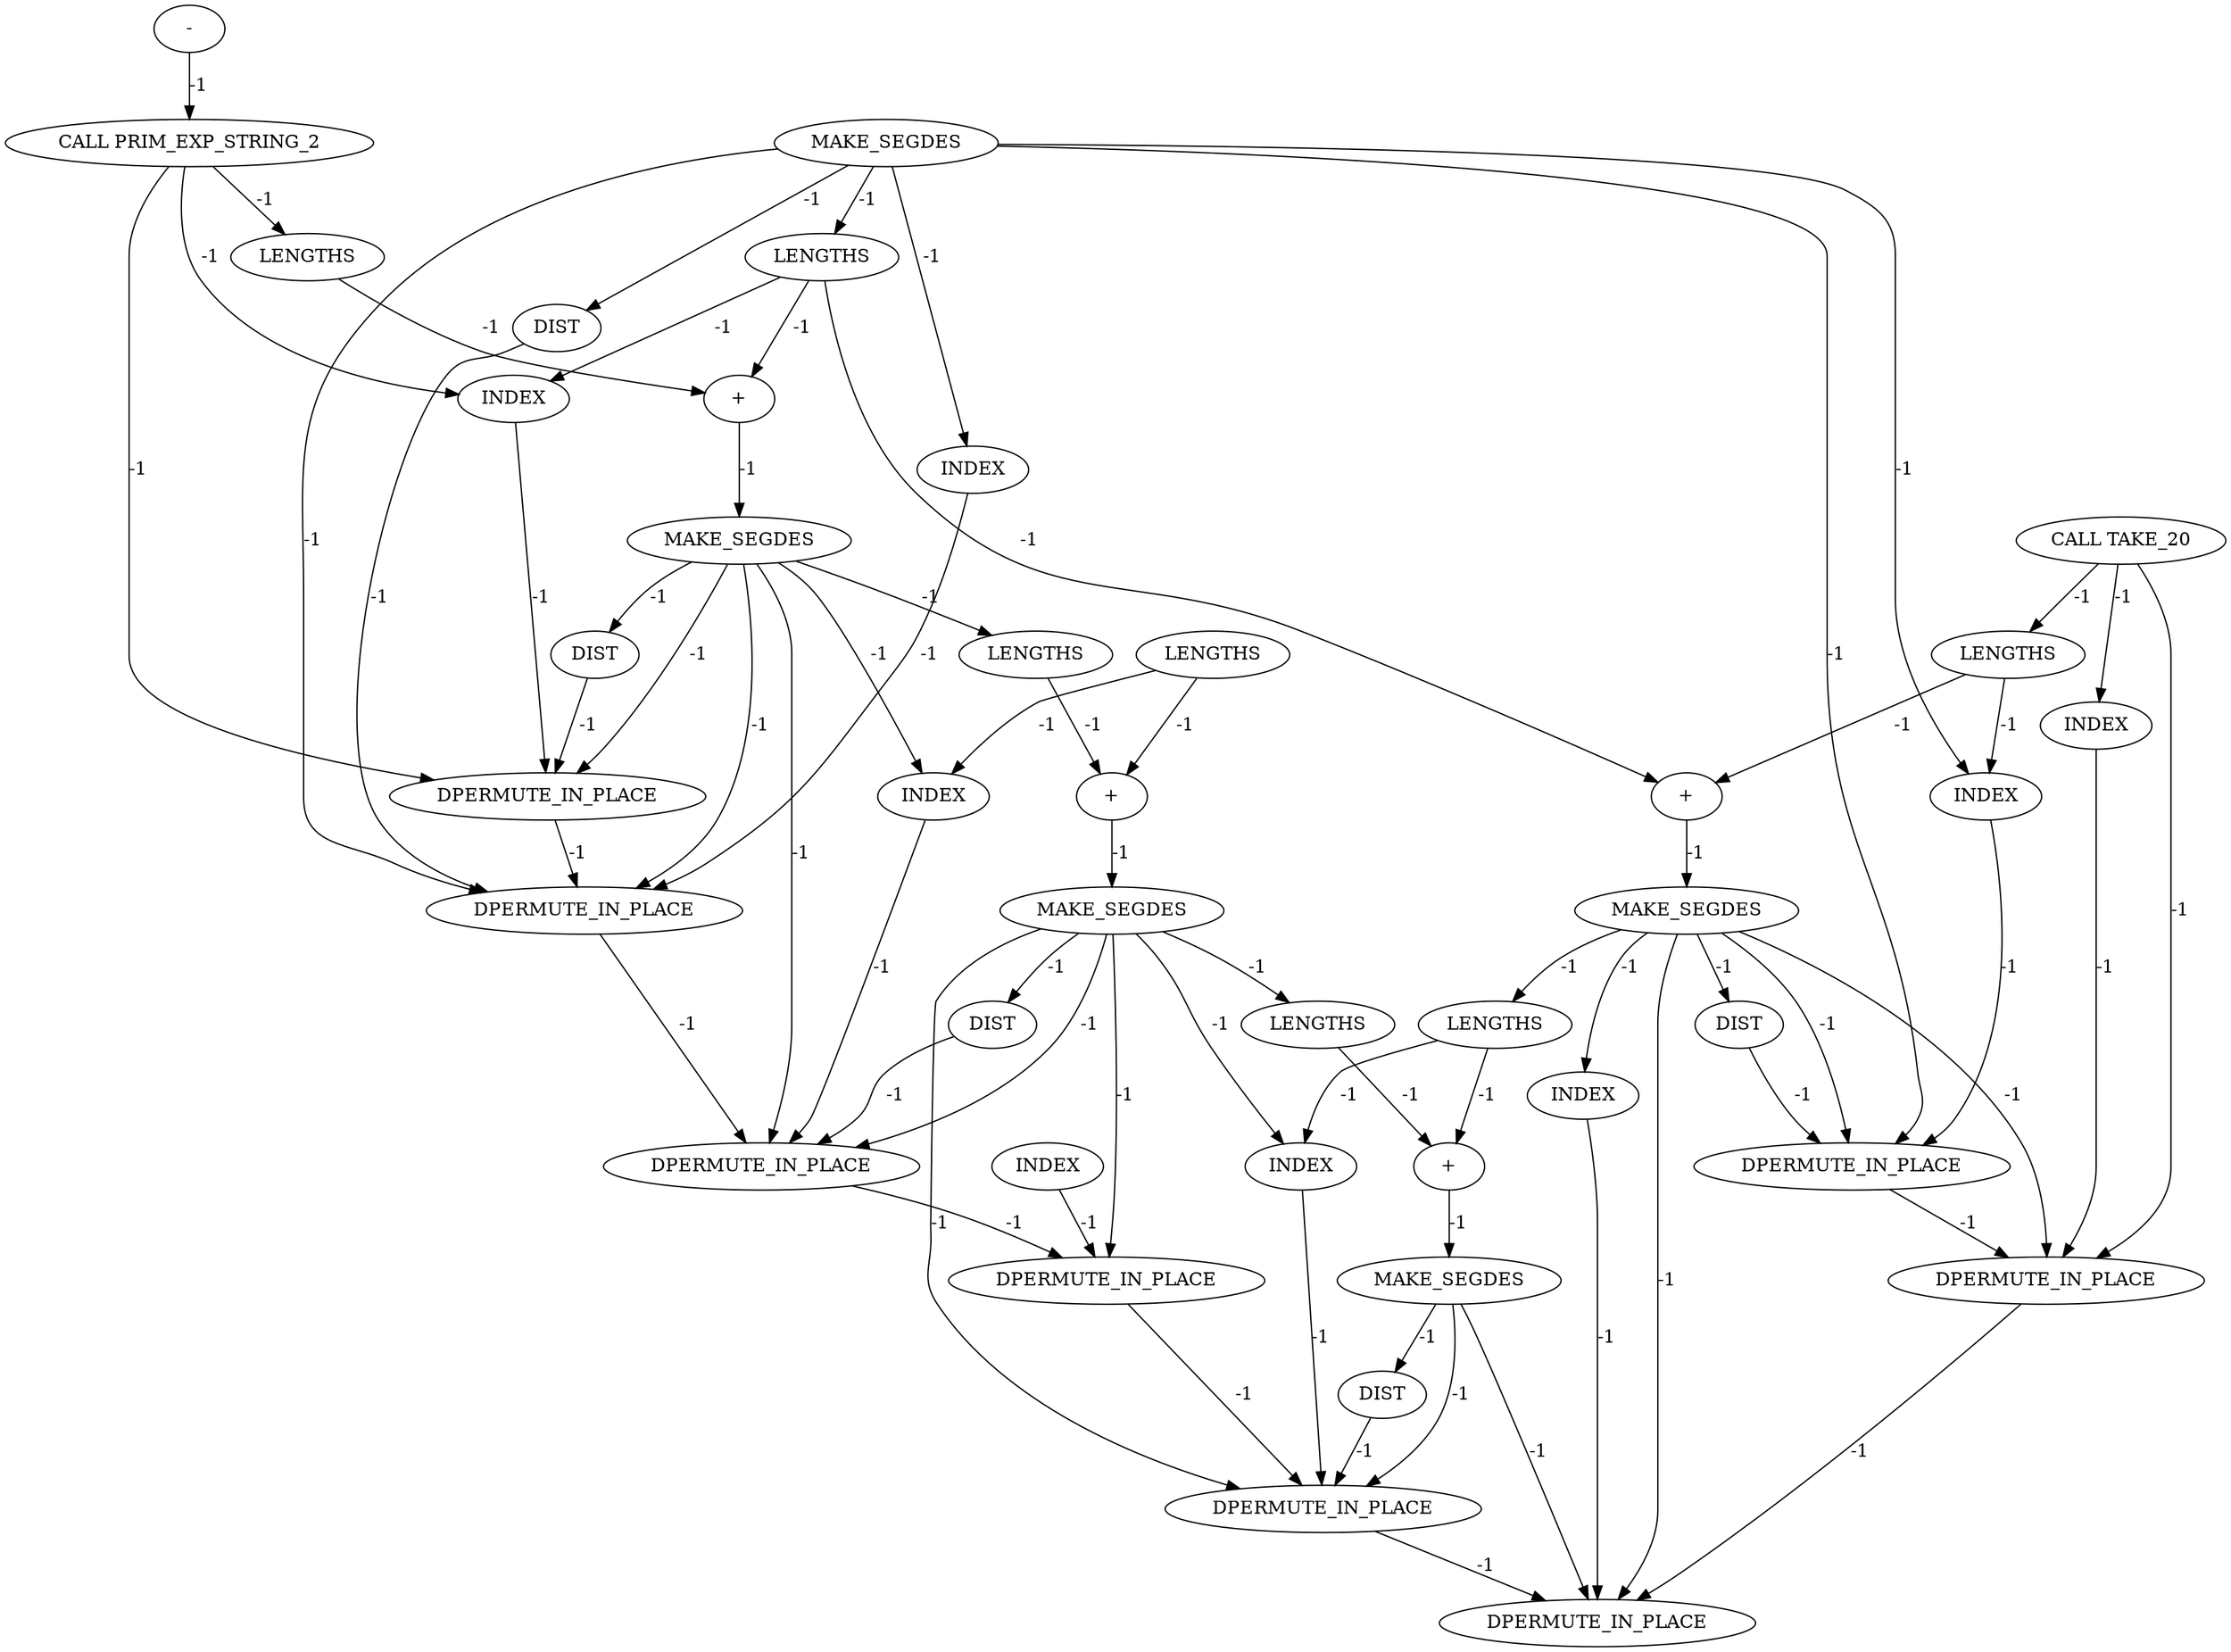 digraph {
	is_A_INST_6698 [label=DPERMUTE_IN_PLACE cost=0]
	is_A_INST_5721 [label=LENGTHS cost=0]
	is_A_INST_5685 [label=DIST cost=0]
	is_A_INST_5651 [label=INDEX cost=0]
	is_A_INST_1202 [label="CALL TAKE_20" cost=0]
	is_A_INST_5442 [label=DIST cost=0]
	is_A_INST_5613 [label=MAKE_SEGDES cost=0]
	is_A_INST_5408 [label=INDEX cost=0]
	is_A_INST_5430 [label=LENGTHS cost=0]
	is_A_INST_5436 [label=MAKE_SEGDES cost=0]
	is_A_INST_5663 [label=INDEX cost=0]
	is_A_INST_5420 [label=INDEX cost=0]
	is_A_INST_6699 [label=DPERMUTE_IN_PLACE cost=0]
	is_A_INST_5740 [label="+" cost=0]
	is_A_INST_1204 [label=MAKE_SEGDES cost=0]
	is_A_INST_5729 [label=INDEX cost=0]
	is_A_INST_5745 [label=MAKE_SEGDES cost=0]
	is_A_INST_5574 [label=DIST cost=0]
	is_A_INST_5739 [label=LENGTHS cost=0]
	is_A_INST_5655 [label=LENGTHS cost=0]
	is_A_INST_5597 [label=INDEX cost=0]
	is_A_INST_5607 [label=LENGTHS cost=0]
	is_A_INST_5585 [label=INDEX cost=0]
	is_A_INST_5717 [label=INDEX cost=0]
	is_A_INST_5619 [label=DIST cost=0]
	is_A_INST_1222 [label="CALL PRIM_EXP_STRING_2" cost=0]
	is_A_INST_5673 [label=LENGTHS cost=0]
	is_A_INST_5608 [label="+" cost=0]
	is_A_INST_6701 [label=DPERMUTE_IN_PLACE cost=0]
	is_A_INST_5751 [label=DIST cost=0]
	is_A_INST_6702 [label=DPERMUTE_IN_PLACE cost=0]
	is_A_INST_5679 [label=MAKE_SEGDES cost=0]
	is_A_INST_1221 [label="-" cost=0]
	is_A_INST_5674 [label="+" cost=0]
	is_A_INST_5412 [label=LENGTHS cost=0]
	is_A_INST_5431 [label="+" cost=0]
	is_A_INST_6697 [label=DPERMUTE_IN_PLACE cost=0]
	is_A_INST_6700 [label=DPERMUTE_IN_PLACE cost=0]
	is_A_INST_6703 [label=DPERMUTE_IN_PLACE cost=0]
	is_A_INST_6696 [label=DPERMUTE_IN_PLACE cost=0]
	is_A_INST_6698 -> is_A_INST_6699 [label=-1 cost=-1]
	is_A_INST_5721 -> is_A_INST_5729 [label=-1 cost=-1]
	is_A_INST_5721 -> is_A_INST_5740 [label=-1 cost=-1]
	is_A_INST_5685 -> is_A_INST_6700 [label=-1 cost=-1]
	is_A_INST_5651 -> is_A_INST_6701 [label=-1 cost=-1]
	is_A_INST_1202 -> is_A_INST_5408 [label=-1 cost=-1]
	is_A_INST_1202 -> is_A_INST_5412 [label=-1 cost=-1]
	is_A_INST_1202 -> is_A_INST_6697 [label=-1 cost=-1]
	is_A_INST_5442 -> is_A_INST_6696 [label=-1 cost=-1]
	is_A_INST_5613 -> is_A_INST_5619 [label=-1 cost=-1]
	is_A_INST_5613 -> is_A_INST_6698 [label=-1 cost=-1]
	is_A_INST_5613 -> is_A_INST_6699 [label=-1 cost=-1]
	is_A_INST_5613 -> is_A_INST_5663 [label=-1 cost=-1]
	is_A_INST_5613 -> is_A_INST_5673 [label=-1 cost=-1]
	is_A_INST_5613 -> is_A_INST_6700 [label=-1 cost=-1]
	is_A_INST_5408 -> is_A_INST_6697 [label=-1 cost=-1]
	is_A_INST_5430 -> is_A_INST_5431 [label=-1 cost=-1]
	is_A_INST_5430 -> is_A_INST_5597 [label=-1 cost=-1]
	is_A_INST_5430 -> is_A_INST_5608 [label=-1 cost=-1]
	is_A_INST_5436 -> is_A_INST_5442 [label=-1 cost=-1]
	is_A_INST_5436 -> is_A_INST_6696 [label=-1 cost=-1]
	is_A_INST_5436 -> is_A_INST_6697 [label=-1 cost=-1]
	is_A_INST_5436 -> is_A_INST_5717 [label=-1 cost=-1]
	is_A_INST_5436 -> is_A_INST_5721 [label=-1 cost=-1]
	is_A_INST_5436 -> is_A_INST_6703 [label=-1 cost=-1]
	is_A_INST_5663 -> is_A_INST_6700 [label=-1 cost=-1]
	is_A_INST_5420 -> is_A_INST_6696 [label=-1 cost=-1]
	is_A_INST_6699 -> is_A_INST_6700 [label=-1 cost=-1]
	is_A_INST_5740 -> is_A_INST_5745 [label=-1 cost=-1]
	is_A_INST_1204 -> is_A_INST_5420 [label=-1 cost=-1]
	is_A_INST_1204 -> is_A_INST_5430 [label=-1 cost=-1]
	is_A_INST_1204 -> is_A_INST_6696 [label=-1 cost=-1]
	is_A_INST_1204 -> is_A_INST_5574 [label=-1 cost=-1]
	is_A_INST_1204 -> is_A_INST_5585 [label=-1 cost=-1]
	is_A_INST_1204 -> is_A_INST_6699 [label=-1 cost=-1]
	is_A_INST_5729 -> is_A_INST_6702 [label=-1 cost=-1]
	is_A_INST_5745 -> is_A_INST_5751 [label=-1 cost=-1]
	is_A_INST_5745 -> is_A_INST_6702 [label=-1 cost=-1]
	is_A_INST_5745 -> is_A_INST_6703 [label=-1 cost=-1]
	is_A_INST_5574 -> is_A_INST_6699 [label=-1 cost=-1]
	is_A_INST_5739 -> is_A_INST_5740 [label=-1 cost=-1]
	is_A_INST_5655 -> is_A_INST_5663 [label=-1 cost=-1]
	is_A_INST_5655 -> is_A_INST_5674 [label=-1 cost=-1]
	is_A_INST_5597 -> is_A_INST_6698 [label=-1 cost=-1]
	is_A_INST_5607 -> is_A_INST_5608 [label=-1 cost=-1]
	is_A_INST_5585 -> is_A_INST_6699 [label=-1 cost=-1]
	is_A_INST_5717 -> is_A_INST_6703 [label=-1 cost=-1]
	is_A_INST_5619 -> is_A_INST_6698 [label=-1 cost=-1]
	is_A_INST_1222 -> is_A_INST_5597 [label=-1 cost=-1]
	is_A_INST_1222 -> is_A_INST_5607 [label=-1 cost=-1]
	is_A_INST_1222 -> is_A_INST_6698 [label=-1 cost=-1]
	is_A_INST_5673 -> is_A_INST_5674 [label=-1 cost=-1]
	is_A_INST_5608 -> is_A_INST_5613 [label=-1 cost=-1]
	is_A_INST_6701 -> is_A_INST_6702 [label=-1 cost=-1]
	is_A_INST_5751 -> is_A_INST_6702 [label=-1 cost=-1]
	is_A_INST_6702 -> is_A_INST_6703 [label=-1 cost=-1]
	is_A_INST_5679 -> is_A_INST_5685 [label=-1 cost=-1]
	is_A_INST_5679 -> is_A_INST_6700 [label=-1 cost=-1]
	is_A_INST_5679 -> is_A_INST_6701 [label=-1 cost=-1]
	is_A_INST_5679 -> is_A_INST_5729 [label=-1 cost=-1]
	is_A_INST_5679 -> is_A_INST_5739 [label=-1 cost=-1]
	is_A_INST_5679 -> is_A_INST_6702 [label=-1 cost=-1]
	is_A_INST_1221 -> is_A_INST_1222 [label=-1 cost=-1]
	is_A_INST_5674 -> is_A_INST_5679 [label=-1 cost=-1]
	is_A_INST_5412 -> is_A_INST_5420 [label=-1 cost=-1]
	is_A_INST_5412 -> is_A_INST_5431 [label=-1 cost=-1]
	is_A_INST_5431 -> is_A_INST_5436 [label=-1 cost=-1]
	is_A_INST_6697 -> is_A_INST_6703 [label=-1 cost=-1]
	is_A_INST_6700 -> is_A_INST_6701 [label=-1 cost=-1]
	is_A_INST_6696 -> is_A_INST_6697 [label=-1 cost=-1]
}
